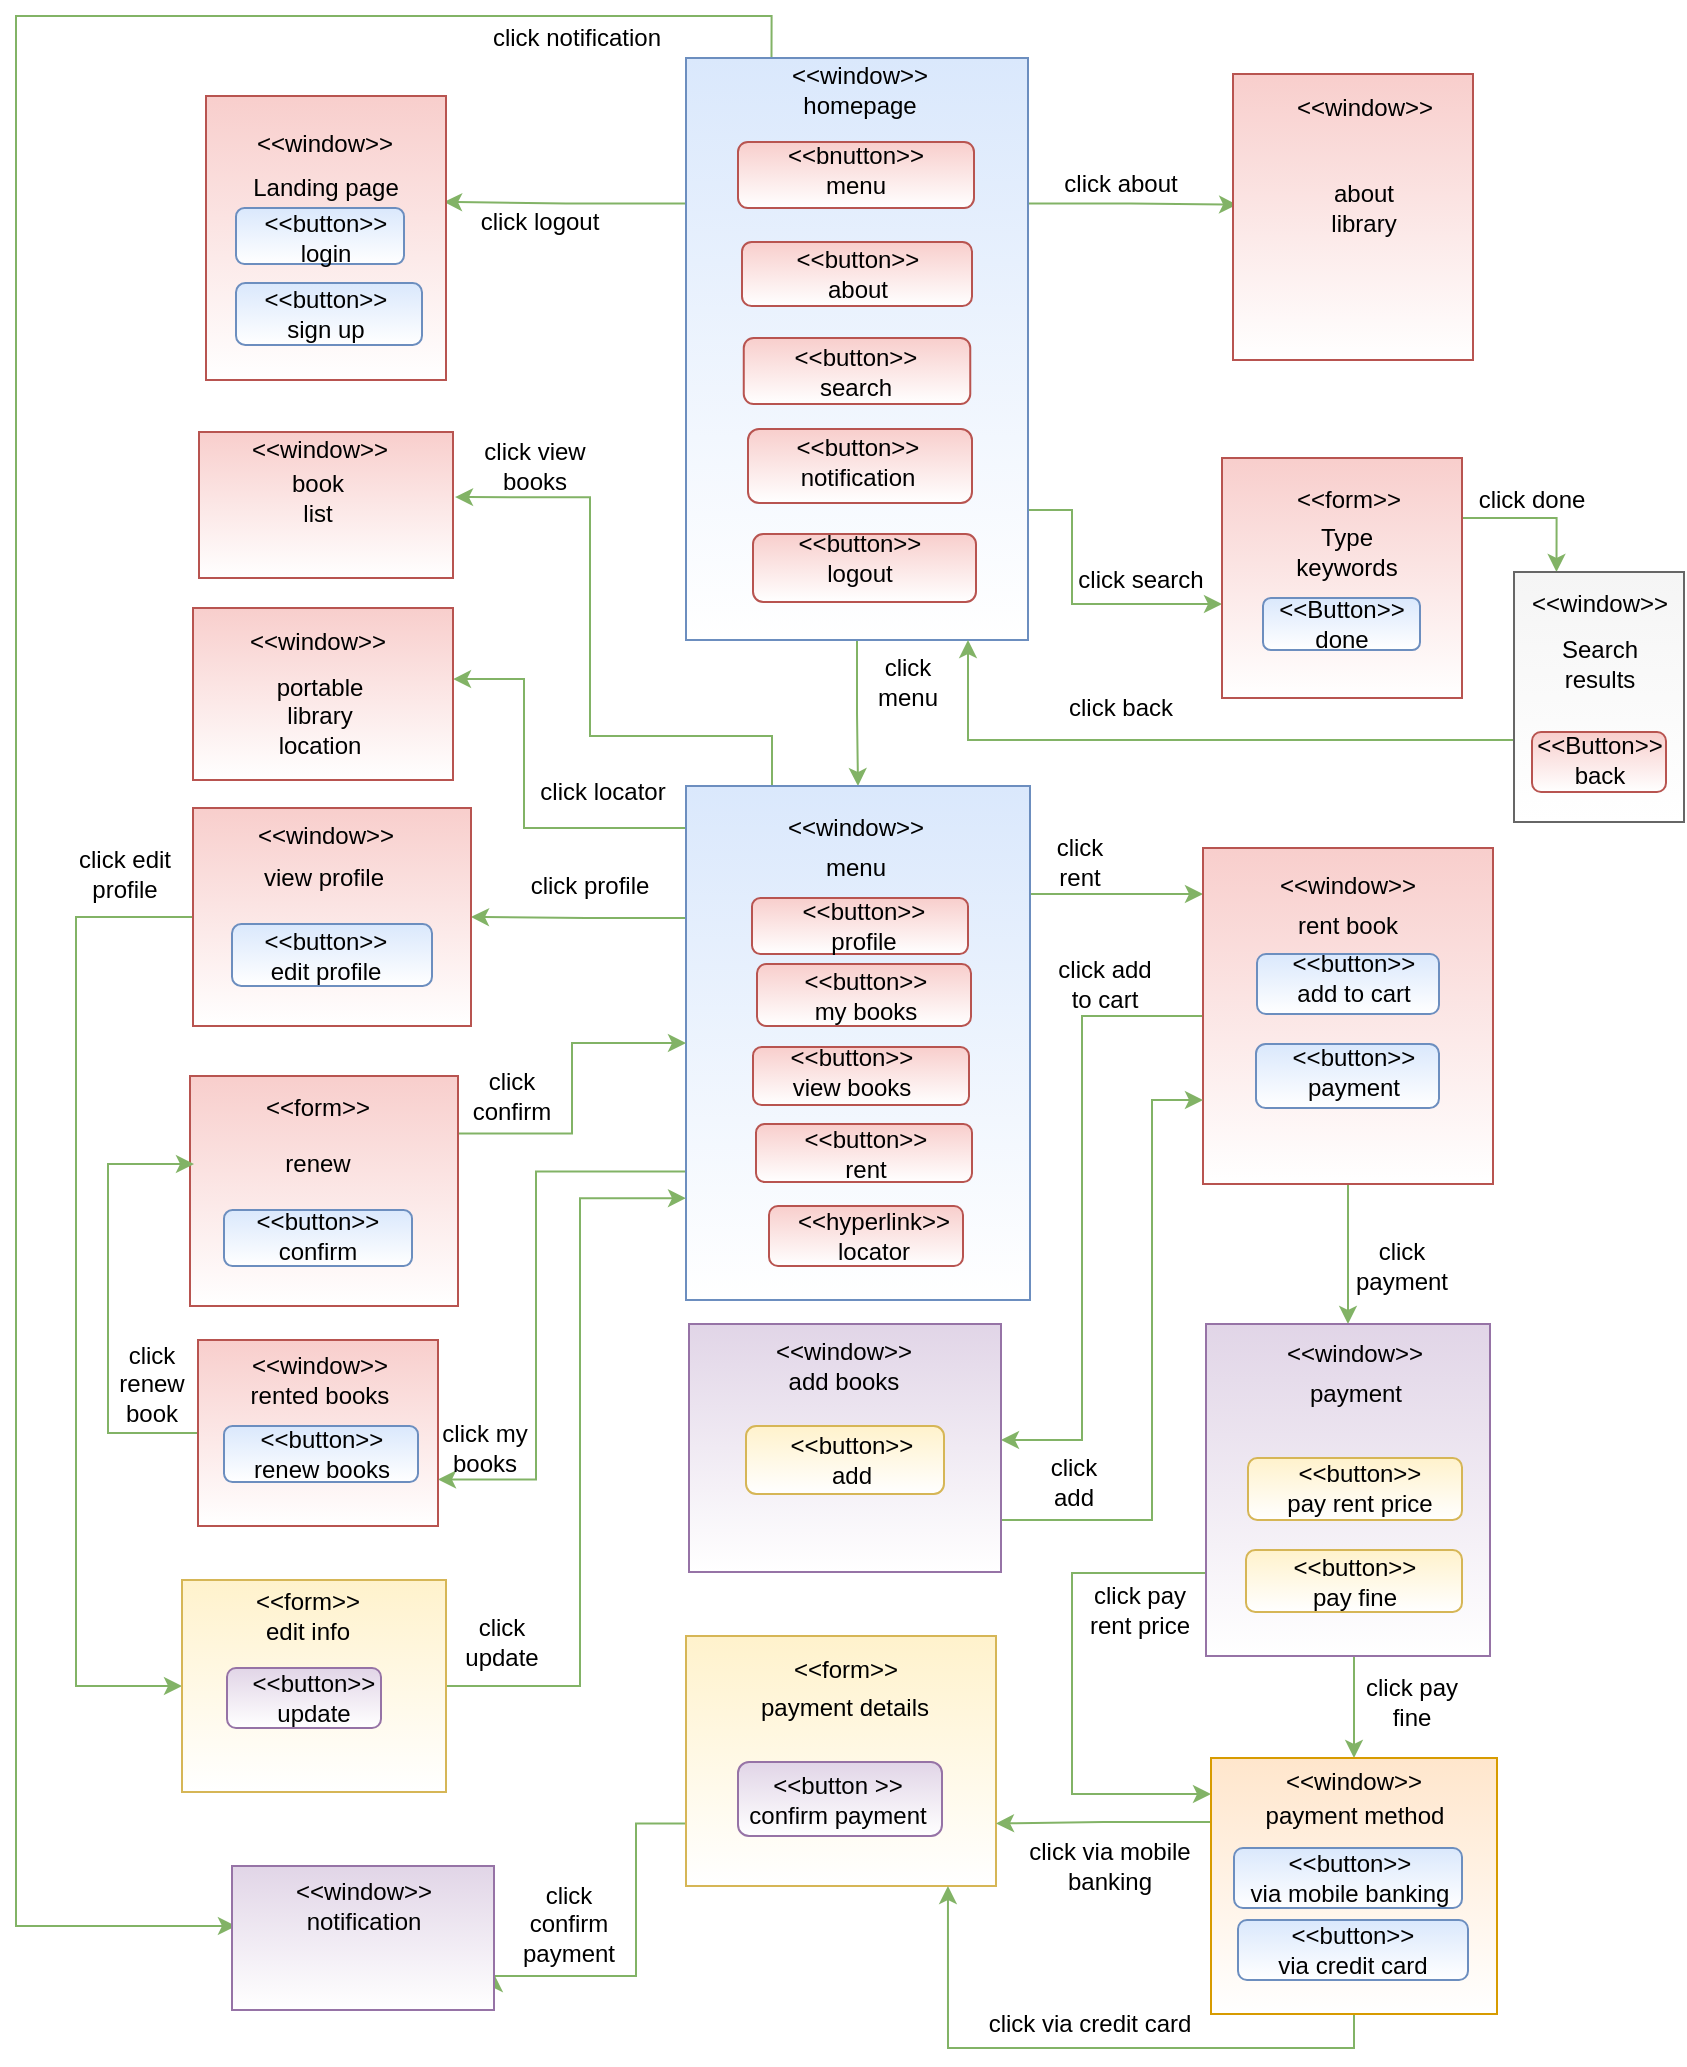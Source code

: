 <mxfile version="14.6.9" type="device"><diagram id="U4SZh47qklZibkgJHelN" name="Page-1"><mxGraphModel dx="868" dy="425" grid="0" gridSize="10" guides="1" tooltips="1" connect="1" arrows="1" fold="1" page="1" pageScale="1" pageWidth="850" pageHeight="1100" math="0" shadow="0"><root><mxCell id="0"/><mxCell id="1" parent="0"/><mxCell id="uaG2CYe3aAqI0s9OUfqL-19" style="edgeStyle=orthogonalEdgeStyle;rounded=0;orthogonalLoop=1;jettySize=auto;html=1;exitX=1;exitY=0.25;exitDx=0;exitDy=0;entryX=0.017;entryY=0.457;entryDx=0;entryDy=0;entryPerimeter=0;fillColor=#d5e8d4;strokeColor=#82b366;" parent="1" source="uaG2CYe3aAqI0s9OUfqL-1" target="uaG2CYe3aAqI0s9OUfqL-17" edge="1"><mxGeometry relative="1" as="geometry"/></mxCell><mxCell id="uaG2CYe3aAqI0s9OUfqL-20" style="edgeStyle=orthogonalEdgeStyle;rounded=0;orthogonalLoop=1;jettySize=auto;html=1;exitX=0.5;exitY=1;exitDx=0;exitDy=0;entryX=0.5;entryY=0;entryDx=0;entryDy=0;fillColor=#d5e8d4;strokeColor=#82b366;" parent="1" source="uaG2CYe3aAqI0s9OUfqL-1" target="uaG2CYe3aAqI0s9OUfqL-16" edge="1"><mxGeometry relative="1" as="geometry"/></mxCell><mxCell id="uaG2CYe3aAqI0s9OUfqL-21" style="edgeStyle=orthogonalEdgeStyle;rounded=0;orthogonalLoop=1;jettySize=auto;html=1;exitX=1;exitY=0.75;exitDx=0;exitDy=0;fillColor=#d5e8d4;strokeColor=#82b366;" parent="1" source="uaG2CYe3aAqI0s9OUfqL-1" target="uaG2CYe3aAqI0s9OUfqL-14" edge="1"><mxGeometry relative="1" as="geometry"><Array as="points"><mxPoint x="548" y="292"/><mxPoint x="548" y="339"/></Array></mxGeometry></mxCell><mxCell id="uaG2CYe3aAqI0s9OUfqL-169" style="edgeStyle=orthogonalEdgeStyle;rounded=0;orthogonalLoop=1;jettySize=auto;html=1;exitX=0.25;exitY=0;exitDx=0;exitDy=0;entryX=0.015;entryY=0.417;entryDx=0;entryDy=0;entryPerimeter=0;fillColor=#d5e8d4;strokeColor=#82b366;" parent="1" source="uaG2CYe3aAqI0s9OUfqL-1" target="uaG2CYe3aAqI0s9OUfqL-161" edge="1"><mxGeometry relative="1" as="geometry"><mxPoint x="20" y="997" as="targetPoint"/><Array as="points"><mxPoint x="398" y="45"/><mxPoint x="20" y="45"/><mxPoint x="20" y="1000"/></Array></mxGeometry></mxCell><mxCell id="uaG2CYe3aAqI0s9OUfqL-171" style="edgeStyle=orthogonalEdgeStyle;rounded=0;orthogonalLoop=1;jettySize=auto;html=1;exitX=0;exitY=0.25;exitDx=0;exitDy=0;entryX=0.992;entryY=0.373;entryDx=0;entryDy=0;entryPerimeter=0;fillColor=#d5e8d4;strokeColor=#82b366;" parent="1" source="uaG2CYe3aAqI0s9OUfqL-1" target="uaG2CYe3aAqI0s9OUfqL-12" edge="1"><mxGeometry relative="1" as="geometry"><mxPoint x="244" y="139" as="targetPoint"/></mxGeometry></mxCell><mxCell id="uaG2CYe3aAqI0s9OUfqL-1" value="" style="rounded=0;whiteSpace=wrap;html=1;fillColor=#dae8fc;strokeColor=#6c8ebf;gradientColor=#ffffff;" parent="1" vertex="1"><mxGeometry x="355" y="66" width="171" height="291" as="geometry"/></mxCell><mxCell id="uaG2CYe3aAqI0s9OUfqL-2" value="&amp;lt;&amp;lt;window&amp;gt;&amp;gt;&lt;br&gt;homepage" style="text;html=1;strokeColor=none;fillColor=none;align=center;verticalAlign=middle;whiteSpace=wrap;rounded=0;" parent="1" vertex="1"><mxGeometry x="422" y="72" width="40" height="20" as="geometry"/></mxCell><mxCell id="uaG2CYe3aAqI0s9OUfqL-3" value="" style="rounded=1;whiteSpace=wrap;html=1;fillColor=#f8cecc;strokeColor=#b85450;gradientColor=#ffffff;" parent="1" vertex="1"><mxGeometry x="381" y="108" width="118" height="33" as="geometry"/></mxCell><mxCell id="uaG2CYe3aAqI0s9OUfqL-5" value="&amp;lt;&amp;lt;bnutton&amp;gt;&amp;gt;&lt;br&gt;menu" style="text;html=1;strokeColor=none;fillColor=none;align=center;verticalAlign=middle;whiteSpace=wrap;rounded=0;" parent="1" vertex="1"><mxGeometry x="420" y="112" width="40" height="20" as="geometry"/></mxCell><mxCell id="uaG2CYe3aAqI0s9OUfqL-6" value="" style="rounded=1;whiteSpace=wrap;html=1;fillColor=#f8cecc;strokeColor=#b85450;gradientColor=#ffffff;" parent="1" vertex="1"><mxGeometry x="383" y="158" width="115" height="32" as="geometry"/></mxCell><mxCell id="uaG2CYe3aAqI0s9OUfqL-7" value="&amp;lt;&amp;lt;button&amp;gt;&amp;gt;&lt;br&gt;about" style="text;html=1;strokeColor=none;fillColor=none;align=center;verticalAlign=middle;whiteSpace=wrap;rounded=0;" parent="1" vertex="1"><mxGeometry x="420.5" y="164" width="40" height="20" as="geometry"/></mxCell><mxCell id="uaG2CYe3aAqI0s9OUfqL-8" value="" style="rounded=1;whiteSpace=wrap;html=1;fillColor=#f8cecc;strokeColor=#b85450;gradientColor=#ffffff;" parent="1" vertex="1"><mxGeometry x="383.88" y="206" width="113.25" height="33" as="geometry"/></mxCell><mxCell id="uaG2CYe3aAqI0s9OUfqL-9" value="&amp;lt;&amp;lt;button&amp;gt;&amp;gt;&lt;br&gt;search" style="text;html=1;strokeColor=none;fillColor=none;align=center;verticalAlign=middle;whiteSpace=wrap;rounded=0;" parent="1" vertex="1"><mxGeometry x="420" y="212.5" width="40" height="20" as="geometry"/></mxCell><mxCell id="uaG2CYe3aAqI0s9OUfqL-10" value="" style="rounded=1;whiteSpace=wrap;html=1;fillColor=#f8cecc;strokeColor=#b85450;gradientColor=#ffffff;" parent="1" vertex="1"><mxGeometry x="388.5" y="304" width="111.5" height="34" as="geometry"/></mxCell><mxCell id="uaG2CYe3aAqI0s9OUfqL-11" value="&amp;lt;&amp;lt;button&amp;gt;&amp;gt;&lt;br&gt;logout" style="text;html=1;strokeColor=none;fillColor=none;align=center;verticalAlign=middle;whiteSpace=wrap;rounded=0;" parent="1" vertex="1"><mxGeometry x="422" y="306" width="40" height="20" as="geometry"/></mxCell><mxCell id="uaG2CYe3aAqI0s9OUfqL-12" value="" style="rounded=0;whiteSpace=wrap;html=1;fillColor=#f8cecc;strokeColor=#b85450;gradientColor=#ffffff;" parent="1" vertex="1"><mxGeometry x="115" y="85" width="120" height="142" as="geometry"/></mxCell><mxCell id="flz-U0N2-t_c9Zb_PUg9-6" style="edgeStyle=orthogonalEdgeStyle;rounded=0;orthogonalLoop=1;jettySize=auto;html=1;exitX=1;exitY=0.25;exitDx=0;exitDy=0;entryX=0.25;entryY=0;entryDx=0;entryDy=0;fillColor=#d5e8d4;strokeColor=#82b366;" edge="1" parent="1" source="uaG2CYe3aAqI0s9OUfqL-14" target="flz-U0N2-t_c9Zb_PUg9-4"><mxGeometry relative="1" as="geometry"/></mxCell><mxCell id="uaG2CYe3aAqI0s9OUfqL-14" value="" style="rounded=0;whiteSpace=wrap;html=1;fillColor=#f8cecc;strokeColor=#b85450;gradientColor=#ffffff;" parent="1" vertex="1"><mxGeometry x="623" y="266" width="120" height="120" as="geometry"/></mxCell><mxCell id="uaG2CYe3aAqI0s9OUfqL-65" style="edgeStyle=orthogonalEdgeStyle;rounded=0;orthogonalLoop=1;jettySize=auto;html=1;exitX=0.25;exitY=0;exitDx=0;exitDy=0;entryX=1.008;entryY=0.446;entryDx=0;entryDy=0;entryPerimeter=0;fillColor=#d5e8d4;strokeColor=#82b366;" parent="1" source="uaG2CYe3aAqI0s9OUfqL-16" target="uaG2CYe3aAqI0s9OUfqL-51" edge="1"><mxGeometry relative="1" as="geometry"><mxPoint x="286" y="324" as="targetPoint"/><Array as="points"><mxPoint x="398" y="405"/><mxPoint x="307" y="405"/><mxPoint x="307" y="286"/></Array></mxGeometry></mxCell><mxCell id="uaG2CYe3aAqI0s9OUfqL-66" style="edgeStyle=orthogonalEdgeStyle;rounded=0;orthogonalLoop=1;jettySize=auto;html=1;exitX=0;exitY=0.25;exitDx=0;exitDy=0;entryX=1;entryY=0.413;entryDx=0;entryDy=0;entryPerimeter=0;fillColor=#d5e8d4;strokeColor=#82b366;" parent="1" source="uaG2CYe3aAqI0s9OUfqL-16" target="uaG2CYe3aAqI0s9OUfqL-54" edge="1"><mxGeometry relative="1" as="geometry"><Array as="points"><mxPoint x="355" y="451"/><mxPoint x="274" y="451"/><mxPoint x="274" y="377"/></Array></mxGeometry></mxCell><mxCell id="uaG2CYe3aAqI0s9OUfqL-67" style="edgeStyle=orthogonalEdgeStyle;rounded=0;orthogonalLoop=1;jettySize=auto;html=1;exitX=0;exitY=0.75;exitDx=0;exitDy=0;entryX=1;entryY=0.5;entryDx=0;entryDy=0;fillColor=#d5e8d4;strokeColor=#82b366;" parent="1" source="uaG2CYe3aAqI0s9OUfqL-16" target="uaG2CYe3aAqI0s9OUfqL-55" edge="1"><mxGeometry relative="1" as="geometry"><Array as="points"><mxPoint x="355" y="496"/><mxPoint x="305" y="496"/></Array></mxGeometry></mxCell><mxCell id="uaG2CYe3aAqI0s9OUfqL-68" style="edgeStyle=orthogonalEdgeStyle;rounded=0;orthogonalLoop=1;jettySize=auto;html=1;exitX=1;exitY=0.25;exitDx=0;exitDy=0;fillColor=#d5e8d4;strokeColor=#82b366;" parent="1" source="uaG2CYe3aAqI0s9OUfqL-16" target="uaG2CYe3aAqI0s9OUfqL-53" edge="1"><mxGeometry relative="1" as="geometry"><Array as="points"><mxPoint x="592" y="484"/><mxPoint x="592" y="484"/></Array></mxGeometry></mxCell><mxCell id="uaG2CYe3aAqI0s9OUfqL-119" style="edgeStyle=orthogonalEdgeStyle;rounded=0;orthogonalLoop=1;jettySize=auto;html=1;exitX=0;exitY=0.75;exitDx=0;exitDy=0;entryX=1;entryY=0.75;entryDx=0;entryDy=0;fillColor=#d5e8d4;strokeColor=#82b366;" parent="1" source="uaG2CYe3aAqI0s9OUfqL-16" target="uaG2CYe3aAqI0s9OUfqL-110" edge="1"><mxGeometry relative="1" as="geometry"><mxPoint x="272" y="774" as="targetPoint"/><Array as="points"><mxPoint x="280" y="623"/><mxPoint x="280" y="777"/></Array></mxGeometry></mxCell><mxCell id="uaG2CYe3aAqI0s9OUfqL-16" value="" style="rounded=0;whiteSpace=wrap;html=1;fillColor=#dae8fc;strokeColor=#6c8ebf;gradientColor=#ffffff;" parent="1" vertex="1"><mxGeometry x="355" y="430" width="172" height="257" as="geometry"/></mxCell><mxCell id="uaG2CYe3aAqI0s9OUfqL-17" value="" style="rounded=0;whiteSpace=wrap;html=1;fillColor=#f8cecc;strokeColor=#b85450;gradientColor=#ffffff;" parent="1" vertex="1"><mxGeometry x="628.5" y="74" width="120" height="143" as="geometry"/></mxCell><mxCell id="uaG2CYe3aAqI0s9OUfqL-22" value="click menu" style="text;html=1;strokeColor=none;fillColor=none;align=center;verticalAlign=middle;whiteSpace=wrap;rounded=0;" parent="1" vertex="1"><mxGeometry x="446" y="368" width="40" height="20" as="geometry"/></mxCell><mxCell id="uaG2CYe3aAqI0s9OUfqL-23" value="click about" style="text;html=1;align=center;verticalAlign=middle;resizable=0;points=[];autosize=1;strokeColor=none;" parent="1" vertex="1"><mxGeometry x="538" y="120" width="67" height="18" as="geometry"/></mxCell><mxCell id="uaG2CYe3aAqI0s9OUfqL-24" value="click logout" style="text;html=1;strokeColor=none;fillColor=none;align=center;verticalAlign=middle;whiteSpace=wrap;rounded=0;" parent="1" vertex="1"><mxGeometry x="248" y="138" width="68" height="20" as="geometry"/></mxCell><mxCell id="uaG2CYe3aAqI0s9OUfqL-25" value="click search" style="text;html=1;align=center;verticalAlign=middle;resizable=0;points=[];autosize=1;strokeColor=none;" parent="1" vertex="1"><mxGeometry x="545" y="318" width="73" height="18" as="geometry"/></mxCell><mxCell id="uaG2CYe3aAqI0s9OUfqL-26" value="&amp;lt;&amp;lt;window&amp;gt;&amp;gt;" style="text;html=1;strokeColor=none;fillColor=none;align=center;verticalAlign=middle;whiteSpace=wrap;rounded=0;" parent="1" vertex="1"><mxGeometry x="420" y="441" width="40" height="20" as="geometry"/></mxCell><mxCell id="uaG2CYe3aAqI0s9OUfqL-27" value="&amp;lt;&amp;lt;window&amp;gt;&amp;gt;" style="text;html=1;align=center;verticalAlign=middle;resizable=0;points=[];autosize=1;strokeColor=none;" parent="1" vertex="1"><mxGeometry x="655" y="82" width="78" height="18" as="geometry"/></mxCell><mxCell id="uaG2CYe3aAqI0s9OUfqL-28" value="&amp;lt;&amp;lt;window&amp;gt;&amp;gt;" style="text;html=1;align=center;verticalAlign=middle;resizable=0;points=[];autosize=1;strokeColor=none;" parent="1" vertex="1"><mxGeometry x="135" y="100" width="78" height="18" as="geometry"/></mxCell><mxCell id="uaG2CYe3aAqI0s9OUfqL-29" value="&amp;lt;&amp;lt;form&amp;gt;&amp;gt;" style="text;html=1;align=center;verticalAlign=middle;resizable=0;points=[];autosize=1;strokeColor=none;" parent="1" vertex="1"><mxGeometry x="655" y="278" width="62" height="18" as="geometry"/></mxCell><mxCell id="uaG2CYe3aAqI0s9OUfqL-30" value="Landing page" style="text;html=1;strokeColor=none;fillColor=none;align=center;verticalAlign=middle;whiteSpace=wrap;rounded=0;" parent="1" vertex="1"><mxGeometry x="137" y="121" width="76" height="20" as="geometry"/></mxCell><mxCell id="uaG2CYe3aAqI0s9OUfqL-31" value="" style="rounded=1;whiteSpace=wrap;html=1;fillColor=#dae8fc;strokeColor=#6c8ebf;gradientColor=#ffffff;" parent="1" vertex="1"><mxGeometry x="130" y="141" width="84" height="28" as="geometry"/></mxCell><mxCell id="uaG2CYe3aAqI0s9OUfqL-33" value="&amp;lt;&amp;lt;button&amp;gt;&amp;gt;&lt;br&gt;login" style="text;html=1;strokeColor=none;fillColor=none;align=center;verticalAlign=middle;whiteSpace=wrap;rounded=0;" parent="1" vertex="1"><mxGeometry x="155" y="146" width="40" height="20" as="geometry"/></mxCell><mxCell id="uaG2CYe3aAqI0s9OUfqL-34" value="" style="rounded=1;whiteSpace=wrap;html=1;fillColor=#dae8fc;strokeColor=#6c8ebf;gradientColor=#ffffff;" parent="1" vertex="1"><mxGeometry x="130" y="178.5" width="93" height="31" as="geometry"/></mxCell><mxCell id="uaG2CYe3aAqI0s9OUfqL-35" value="&amp;lt;&amp;lt;button&amp;gt;&amp;gt;&lt;br&gt;sign up" style="text;html=1;strokeColor=none;fillColor=none;align=center;verticalAlign=middle;whiteSpace=wrap;rounded=0;" parent="1" vertex="1"><mxGeometry x="155" y="184" width="40" height="20" as="geometry"/></mxCell><mxCell id="uaG2CYe3aAqI0s9OUfqL-39" value="about library" style="text;html=1;strokeColor=none;fillColor=none;align=center;verticalAlign=middle;whiteSpace=wrap;rounded=0;" parent="1" vertex="1"><mxGeometry x="674" y="131" width="40" height="20" as="geometry"/></mxCell><mxCell id="uaG2CYe3aAqI0s9OUfqL-40" value="Type keywords" style="text;html=1;strokeColor=none;fillColor=none;align=center;verticalAlign=middle;whiteSpace=wrap;rounded=0;" parent="1" vertex="1"><mxGeometry x="666" y="303" width="39" height="20" as="geometry"/></mxCell><mxCell id="uaG2CYe3aAqI0s9OUfqL-41" value="" style="rounded=1;whiteSpace=wrap;html=1;fillColor=#f8cecc;strokeColor=#b85450;gradientColor=#ffffff;" parent="1" vertex="1"><mxGeometry x="388" y="486" width="108" height="28" as="geometry"/></mxCell><mxCell id="uaG2CYe3aAqI0s9OUfqL-42" value="menu" style="text;html=1;strokeColor=none;fillColor=none;align=center;verticalAlign=middle;whiteSpace=wrap;rounded=0;" parent="1" vertex="1"><mxGeometry x="420" y="461" width="40" height="20" as="geometry"/></mxCell><mxCell id="uaG2CYe3aAqI0s9OUfqL-43" value="" style="rounded=1;whiteSpace=wrap;html=1;fillColor=#f8cecc;strokeColor=#b85450;gradientColor=#ffffff;" parent="1" vertex="1"><mxGeometry x="388.5" y="560.5" width="108" height="29" as="geometry"/></mxCell><mxCell id="uaG2CYe3aAqI0s9OUfqL-44" style="edgeStyle=orthogonalEdgeStyle;rounded=0;orthogonalLoop=1;jettySize=auto;html=1;exitX=0.5;exitY=1;exitDx=0;exitDy=0;" parent="1" source="uaG2CYe3aAqI0s9OUfqL-43" target="uaG2CYe3aAqI0s9OUfqL-43" edge="1"><mxGeometry relative="1" as="geometry"/></mxCell><mxCell id="uaG2CYe3aAqI0s9OUfqL-45" value="" style="rounded=1;whiteSpace=wrap;html=1;fillColor=#f8cecc;strokeColor=#b85450;gradientColor=#ffffff;" parent="1" vertex="1"><mxGeometry x="390" y="599" width="108" height="29" as="geometry"/></mxCell><mxCell id="uaG2CYe3aAqI0s9OUfqL-46" value="" style="rounded=1;whiteSpace=wrap;html=1;fillColor=#f8cecc;strokeColor=#b85450;gradientColor=#ffffff;" parent="1" vertex="1"><mxGeometry x="396.5" y="640" width="97" height="30" as="geometry"/></mxCell><mxCell id="uaG2CYe3aAqI0s9OUfqL-47" value="&amp;lt;&amp;lt;button&amp;gt;&amp;gt;&lt;br&gt;profile" style="text;html=1;strokeColor=none;fillColor=none;align=center;verticalAlign=middle;whiteSpace=wrap;rounded=0;" parent="1" vertex="1"><mxGeometry x="424" y="490" width="40" height="20" as="geometry"/></mxCell><mxCell id="uaG2CYe3aAqI0s9OUfqL-48" value="&amp;lt;&amp;lt;button&amp;gt;&amp;gt;&lt;br&gt;view books" style="text;html=1;strokeColor=none;fillColor=none;align=center;verticalAlign=middle;whiteSpace=wrap;rounded=0;" parent="1" vertex="1"><mxGeometry x="418" y="563" width="40" height="20" as="geometry"/></mxCell><mxCell id="uaG2CYe3aAqI0s9OUfqL-49" value="&amp;lt;&amp;lt;button&amp;gt;&amp;gt;&lt;br&gt;rent" style="text;html=1;strokeColor=none;fillColor=none;align=center;verticalAlign=middle;whiteSpace=wrap;rounded=0;" parent="1" vertex="1"><mxGeometry x="425" y="603.5" width="40" height="20" as="geometry"/></mxCell><mxCell id="uaG2CYe3aAqI0s9OUfqL-50" value="&amp;lt;&amp;lt;hyperlink&amp;gt;&amp;gt;&lt;br&gt;locator" style="text;html=1;strokeColor=none;fillColor=none;align=center;verticalAlign=middle;whiteSpace=wrap;rounded=0;" parent="1" vertex="1"><mxGeometry x="429" y="645" width="40" height="20" as="geometry"/></mxCell><mxCell id="uaG2CYe3aAqI0s9OUfqL-51" value="" style="rounded=0;whiteSpace=wrap;html=1;fillColor=#f8cecc;strokeColor=#b85450;gradientColor=#ffffff;" parent="1" vertex="1"><mxGeometry x="111.5" y="253" width="127" height="73" as="geometry"/></mxCell><mxCell id="uaG2CYe3aAqI0s9OUfqL-52" value="&amp;lt;&amp;lt;window&amp;gt;&amp;gt;" style="text;html=1;strokeColor=none;fillColor=none;align=center;verticalAlign=middle;whiteSpace=wrap;rounded=0;" parent="1" vertex="1"><mxGeometry x="152" y="252" width="40" height="20" as="geometry"/></mxCell><mxCell id="uaG2CYe3aAqI0s9OUfqL-98" style="edgeStyle=orthogonalEdgeStyle;rounded=0;orthogonalLoop=1;jettySize=auto;html=1;exitX=0;exitY=0.5;exitDx=0;exitDy=0;fillColor=#d5e8d4;strokeColor=#82b366;" parent="1" source="uaG2CYe3aAqI0s9OUfqL-53" target="uaG2CYe3aAqI0s9OUfqL-94" edge="1"><mxGeometry relative="1" as="geometry"><mxPoint x="544" y="740" as="targetPoint"/><Array as="points"><mxPoint x="553" y="545"/><mxPoint x="553" y="757"/><mxPoint x="429" y="757"/></Array></mxGeometry></mxCell><mxCell id="uaG2CYe3aAqI0s9OUfqL-125" style="edgeStyle=orthogonalEdgeStyle;rounded=0;orthogonalLoop=1;jettySize=auto;html=1;entryX=0.5;entryY=0;entryDx=0;entryDy=0;fillColor=#d5e8d4;strokeColor=#82b366;" parent="1" source="uaG2CYe3aAqI0s9OUfqL-53" target="uaG2CYe3aAqI0s9OUfqL-124" edge="1"><mxGeometry relative="1" as="geometry"/></mxCell><mxCell id="uaG2CYe3aAqI0s9OUfqL-53" value="" style="rounded=0;whiteSpace=wrap;html=1;fillColor=#f8cecc;strokeColor=#b85450;gradientColor=#ffffff;" parent="1" vertex="1"><mxGeometry x="613.5" y="461" width="145" height="168" as="geometry"/></mxCell><mxCell id="uaG2CYe3aAqI0s9OUfqL-54" value="" style="rounded=0;whiteSpace=wrap;html=1;fillColor=#f8cecc;strokeColor=#b85450;gradientColor=#ffffff;" parent="1" vertex="1"><mxGeometry x="108.5" y="341" width="130" height="86" as="geometry"/></mxCell><mxCell id="uaG2CYe3aAqI0s9OUfqL-92" style="edgeStyle=orthogonalEdgeStyle;rounded=0;orthogonalLoop=1;jettySize=auto;html=1;exitX=0;exitY=0.5;exitDx=0;exitDy=0;fillColor=#d5e8d4;strokeColor=#82b366;" parent="1" source="uaG2CYe3aAqI0s9OUfqL-55" target="uaG2CYe3aAqI0s9OUfqL-87" edge="1"><mxGeometry relative="1" as="geometry"><mxPoint x="59" y="791" as="targetPoint"/><Array as="points"><mxPoint x="50" y="496"/><mxPoint x="50" y="880"/></Array></mxGeometry></mxCell><mxCell id="uaG2CYe3aAqI0s9OUfqL-55" value="" style="rounded=0;whiteSpace=wrap;html=1;fillColor=#f8cecc;strokeColor=#b85450;gradientColor=#ffffff;" parent="1" vertex="1"><mxGeometry x="108.5" y="441" width="139" height="109" as="geometry"/></mxCell><mxCell id="uaG2CYe3aAqI0s9OUfqL-56" value="book list" style="text;html=1;strokeColor=none;fillColor=none;align=center;verticalAlign=middle;whiteSpace=wrap;rounded=0;" parent="1" vertex="1"><mxGeometry x="151" y="276" width="40" height="20" as="geometry"/></mxCell><mxCell id="uaG2CYe3aAqI0s9OUfqL-57" value="&amp;lt;&amp;lt;window&amp;gt;&amp;gt;" style="text;html=1;strokeColor=none;fillColor=none;align=center;verticalAlign=middle;whiteSpace=wrap;rounded=0;" parent="1" vertex="1"><mxGeometry x="151" y="348" width="40" height="20" as="geometry"/></mxCell><mxCell id="uaG2CYe3aAqI0s9OUfqL-58" value="&amp;lt;&amp;lt;window&amp;gt;&amp;gt;" style="text;html=1;strokeColor=none;fillColor=none;align=center;verticalAlign=middle;whiteSpace=wrap;rounded=0;" parent="1" vertex="1"><mxGeometry x="155" y="445" width="40" height="20" as="geometry"/></mxCell><mxCell id="uaG2CYe3aAqI0s9OUfqL-59" value="&amp;lt;&amp;lt;window&amp;gt;&amp;gt;" style="text;html=1;strokeColor=none;fillColor=none;align=center;verticalAlign=middle;whiteSpace=wrap;rounded=0;" parent="1" vertex="1"><mxGeometry x="666" y="470" width="40" height="20" as="geometry"/></mxCell><mxCell id="uaG2CYe3aAqI0s9OUfqL-60" value="portable library location" style="text;html=1;strokeColor=none;fillColor=none;align=center;verticalAlign=middle;whiteSpace=wrap;rounded=0;" parent="1" vertex="1"><mxGeometry x="152" y="385" width="40" height="20" as="geometry"/></mxCell><mxCell id="uaG2CYe3aAqI0s9OUfqL-61" value="view profile" style="text;html=1;strokeColor=none;fillColor=none;align=center;verticalAlign=middle;whiteSpace=wrap;rounded=0;" parent="1" vertex="1"><mxGeometry x="139" y="466" width="70" height="20" as="geometry"/></mxCell><mxCell id="uaG2CYe3aAqI0s9OUfqL-62" value="" style="rounded=1;whiteSpace=wrap;html=1;fillColor=#dae8fc;strokeColor=#6c8ebf;gradientColor=#ffffff;" parent="1" vertex="1"><mxGeometry x="128" y="499" width="100" height="31" as="geometry"/></mxCell><mxCell id="uaG2CYe3aAqI0s9OUfqL-63" value="&amp;lt;&amp;lt;button&amp;gt;&amp;gt;&lt;br&gt;edit profile" style="text;html=1;strokeColor=none;fillColor=none;align=center;verticalAlign=middle;whiteSpace=wrap;rounded=0;" parent="1" vertex="1"><mxGeometry x="155" y="504.5" width="40" height="20" as="geometry"/></mxCell><mxCell id="uaG2CYe3aAqI0s9OUfqL-69" value="rent book" style="text;html=1;strokeColor=none;fillColor=none;align=center;verticalAlign=middle;whiteSpace=wrap;rounded=0;" parent="1" vertex="1"><mxGeometry x="650" y="490" width="72" height="20" as="geometry"/></mxCell><mxCell id="uaG2CYe3aAqI0s9OUfqL-70" value="" style="rounded=1;whiteSpace=wrap;html=1;fillColor=#dae8fc;strokeColor=#6c8ebf;gradientColor=#ffffff;" parent="1" vertex="1"><mxGeometry x="640.5" y="514" width="91" height="30" as="geometry"/></mxCell><mxCell id="uaG2CYe3aAqI0s9OUfqL-71" value="" style="rounded=1;whiteSpace=wrap;html=1;fillColor=#dae8fc;strokeColor=#6c8ebf;gradientColor=#ffffff;" parent="1" vertex="1"><mxGeometry x="640" y="559" width="91.5" height="32" as="geometry"/></mxCell><mxCell id="uaG2CYe3aAqI0s9OUfqL-74" value="&amp;lt;&amp;lt;button&amp;gt;&amp;gt;&lt;br&gt;add to cart" style="text;html=1;strokeColor=none;fillColor=none;align=center;verticalAlign=middle;whiteSpace=wrap;rounded=0;" parent="1" vertex="1"><mxGeometry x="669" y="516" width="40" height="20" as="geometry"/></mxCell><mxCell id="uaG2CYe3aAqI0s9OUfqL-75" value="&amp;lt;&amp;lt;button&amp;gt;&amp;gt;&lt;br&gt;payment" style="text;html=1;strokeColor=none;fillColor=none;align=center;verticalAlign=middle;whiteSpace=wrap;rounded=0;" parent="1" vertex="1"><mxGeometry x="669" y="563" width="40" height="20" as="geometry"/></mxCell><mxCell id="uaG2CYe3aAqI0s9OUfqL-140" style="edgeStyle=orthogonalEdgeStyle;rounded=0;orthogonalLoop=1;jettySize=auto;html=1;exitX=1;exitY=0.25;exitDx=0;exitDy=0;fillColor=#d5e8d4;strokeColor=#82b366;" parent="1" source="uaG2CYe3aAqI0s9OUfqL-77" target="uaG2CYe3aAqI0s9OUfqL-16" edge="1"><mxGeometry relative="1" as="geometry"/></mxCell><mxCell id="uaG2CYe3aAqI0s9OUfqL-77" value="" style="rounded=0;whiteSpace=wrap;html=1;fillColor=#f8cecc;strokeColor=#b85450;gradientColor=#ffffff;" parent="1" vertex="1"><mxGeometry x="107" y="575" width="134" height="115" as="geometry"/></mxCell><mxCell id="uaG2CYe3aAqI0s9OUfqL-78" value="&amp;lt;&amp;lt;form&amp;gt;&amp;gt;" style="text;html=1;strokeColor=none;fillColor=none;align=center;verticalAlign=middle;whiteSpace=wrap;rounded=0;" parent="1" vertex="1"><mxGeometry x="151" y="581" width="40" height="20" as="geometry"/></mxCell><mxCell id="uaG2CYe3aAqI0s9OUfqL-80" value="renew" style="text;html=1;strokeColor=none;fillColor=none;align=center;verticalAlign=middle;whiteSpace=wrap;rounded=0;" parent="1" vertex="1"><mxGeometry x="151" y="609" width="40" height="20" as="geometry"/></mxCell><mxCell id="uaG2CYe3aAqI0s9OUfqL-81" value="" style="rounded=1;whiteSpace=wrap;html=1;fillColor=#dae8fc;strokeColor=#6c8ebf;gradientColor=#ffffff;" parent="1" vertex="1"><mxGeometry x="124" y="642" width="94" height="28" as="geometry"/></mxCell><mxCell id="uaG2CYe3aAqI0s9OUfqL-82" value="&amp;lt;&amp;lt;button&amp;gt;&amp;gt;&lt;br&gt;confirm" style="text;html=1;strokeColor=none;fillColor=none;align=center;verticalAlign=middle;whiteSpace=wrap;rounded=0;" parent="1" vertex="1"><mxGeometry x="151" y="645" width="40" height="20" as="geometry"/></mxCell><mxCell id="uaG2CYe3aAqI0s9OUfqL-83" value="click view books" style="text;html=1;strokeColor=none;fillColor=none;align=center;verticalAlign=middle;whiteSpace=wrap;rounded=0;" parent="1" vertex="1"><mxGeometry x="243" y="260" width="73" height="20" as="geometry"/></mxCell><mxCell id="uaG2CYe3aAqI0s9OUfqL-84" value="click locator" style="text;html=1;strokeColor=none;fillColor=none;align=center;verticalAlign=middle;whiteSpace=wrap;rounded=0;" parent="1" vertex="1"><mxGeometry x="281" y="423" width="65" height="20" as="geometry"/></mxCell><mxCell id="uaG2CYe3aAqI0s9OUfqL-85" value="click profile" style="text;html=1;strokeColor=none;fillColor=none;align=center;verticalAlign=middle;whiteSpace=wrap;rounded=0;" parent="1" vertex="1"><mxGeometry x="270" y="470" width="74" height="20" as="geometry"/></mxCell><mxCell id="uaG2CYe3aAqI0s9OUfqL-86" value="click renew book" style="text;html=1;strokeColor=none;fillColor=none;align=center;verticalAlign=middle;whiteSpace=wrap;rounded=0;" parent="1" vertex="1"><mxGeometry x="73" y="719" width="30" height="20" as="geometry"/></mxCell><mxCell id="uaG2CYe3aAqI0s9OUfqL-138" style="edgeStyle=orthogonalEdgeStyle;rounded=0;orthogonalLoop=1;jettySize=auto;html=1;entryX=0;entryY=0.802;entryDx=0;entryDy=0;entryPerimeter=0;fillColor=#d5e8d4;strokeColor=#82b366;" parent="1" source="uaG2CYe3aAqI0s9OUfqL-87" target="uaG2CYe3aAqI0s9OUfqL-16" edge="1"><mxGeometry relative="1" as="geometry"><mxPoint x="312" y="636" as="targetPoint"/><Array as="points"><mxPoint x="302" y="880"/><mxPoint x="302" y="636"/></Array></mxGeometry></mxCell><mxCell id="uaG2CYe3aAqI0s9OUfqL-87" value="" style="rounded=0;whiteSpace=wrap;html=1;fillColor=#fff2cc;strokeColor=#d6b656;gradientColor=#ffffff;" parent="1" vertex="1"><mxGeometry x="103" y="827" width="132" height="106" as="geometry"/></mxCell><mxCell id="uaG2CYe3aAqI0s9OUfqL-88" value="&amp;lt;&amp;lt;form&amp;gt;&amp;gt;&lt;br&gt;edit info" style="text;html=1;strokeColor=none;fillColor=none;align=center;verticalAlign=middle;whiteSpace=wrap;rounded=0;" parent="1" vertex="1"><mxGeometry x="146" y="835" width="40" height="20" as="geometry"/></mxCell><mxCell id="uaG2CYe3aAqI0s9OUfqL-89" value="" style="rounded=1;whiteSpace=wrap;html=1;fillColor=#e1d5e7;strokeColor=#9673a6;gradientColor=#ffffff;" parent="1" vertex="1"><mxGeometry x="125.5" y="871" width="77" height="30" as="geometry"/></mxCell><mxCell id="uaG2CYe3aAqI0s9OUfqL-90" value="&amp;lt;&amp;lt;button&amp;gt;&amp;gt;&lt;br&gt;update" style="text;html=1;strokeColor=none;fillColor=none;align=center;verticalAlign=middle;whiteSpace=wrap;rounded=0;" parent="1" vertex="1"><mxGeometry x="149" y="876" width="40" height="20" as="geometry"/></mxCell><mxCell id="uaG2CYe3aAqI0s9OUfqL-93" value="click edit profile" style="text;html=1;strokeColor=none;fillColor=none;align=center;verticalAlign=middle;whiteSpace=wrap;rounded=0;" parent="1" vertex="1"><mxGeometry x="47" y="461" width="55" height="26" as="geometry"/></mxCell><mxCell id="uaG2CYe3aAqI0s9OUfqL-102" style="edgeStyle=orthogonalEdgeStyle;rounded=0;orthogonalLoop=1;jettySize=auto;html=1;exitX=1;exitY=0.75;exitDx=0;exitDy=0;entryX=0;entryY=0.75;entryDx=0;entryDy=0;fillColor=#d5e8d4;strokeColor=#82b366;" parent="1" source="uaG2CYe3aAqI0s9OUfqL-94" target="uaG2CYe3aAqI0s9OUfqL-53" edge="1"><mxGeometry relative="1" as="geometry"><mxPoint x="567" y="610" as="targetPoint"/><Array as="points"><mxPoint x="513" y="797"/><mxPoint x="588" y="797"/><mxPoint x="588" y="587"/></Array></mxGeometry></mxCell><mxCell id="uaG2CYe3aAqI0s9OUfqL-94" value="" style="rounded=0;whiteSpace=wrap;html=1;fillColor=#e1d5e7;strokeColor=#9673a6;gradientColor=#ffffff;" parent="1" vertex="1"><mxGeometry x="356.5" y="699" width="156" height="124" as="geometry"/></mxCell><mxCell id="uaG2CYe3aAqI0s9OUfqL-95" value="&amp;lt;&amp;lt;window&amp;gt;&amp;gt;&lt;br&gt;add books" style="text;html=1;strokeColor=none;fillColor=none;align=center;verticalAlign=middle;whiteSpace=wrap;rounded=0;" parent="1" vertex="1"><mxGeometry x="413.5" y="710" width="40" height="20" as="geometry"/></mxCell><mxCell id="uaG2CYe3aAqI0s9OUfqL-96" value="" style="rounded=1;whiteSpace=wrap;html=1;fillColor=#fff2cc;strokeColor=#d6b656;gradientColor=#ffffff;" parent="1" vertex="1"><mxGeometry x="385" y="750" width="99" height="34" as="geometry"/></mxCell><mxCell id="uaG2CYe3aAqI0s9OUfqL-97" value="&amp;lt;&amp;lt;button&amp;gt;&amp;gt;&lt;br&gt;add" style="text;html=1;strokeColor=none;fillColor=none;align=center;verticalAlign=middle;whiteSpace=wrap;rounded=0;" parent="1" vertex="1"><mxGeometry x="418" y="757" width="40" height="20" as="geometry"/></mxCell><mxCell id="uaG2CYe3aAqI0s9OUfqL-99" value="click rent" style="text;html=1;strokeColor=none;fillColor=none;align=center;verticalAlign=middle;whiteSpace=wrap;rounded=0;" parent="1" vertex="1"><mxGeometry x="532" y="458" width="40" height="20" as="geometry"/></mxCell><mxCell id="uaG2CYe3aAqI0s9OUfqL-100" value="click add to cart" style="text;html=1;strokeColor=none;fillColor=none;align=center;verticalAlign=middle;whiteSpace=wrap;rounded=0;" parent="1" vertex="1"><mxGeometry x="536" y="519" width="57" height="20" as="geometry"/></mxCell><mxCell id="uaG2CYe3aAqI0s9OUfqL-103" value="click add" style="text;html=1;strokeColor=none;fillColor=none;align=center;verticalAlign=middle;whiteSpace=wrap;rounded=0;" parent="1" vertex="1"><mxGeometry x="529" y="768" width="40" height="20" as="geometry"/></mxCell><mxCell id="uaG2CYe3aAqI0s9OUfqL-106" value="" style="rounded=1;whiteSpace=wrap;html=1;fillColor=#f8cecc;strokeColor=#b85450;gradientColor=#ffffff;" parent="1" vertex="1"><mxGeometry x="390.5" y="519" width="107" height="31" as="geometry"/></mxCell><mxCell id="uaG2CYe3aAqI0s9OUfqL-107" value="&amp;lt;&amp;lt;button&amp;gt;&amp;gt;&lt;br&gt;my books" style="text;html=1;strokeColor=none;fillColor=none;align=center;verticalAlign=middle;whiteSpace=wrap;rounded=0;" parent="1" vertex="1"><mxGeometry x="425" y="524.5" width="40" height="20" as="geometry"/></mxCell><mxCell id="uaG2CYe3aAqI0s9OUfqL-121" style="edgeStyle=orthogonalEdgeStyle;rounded=0;orthogonalLoop=1;jettySize=auto;html=1;exitX=0;exitY=0.5;exitDx=0;exitDy=0;entryX=0.015;entryY=0.374;entryDx=0;entryDy=0;entryPerimeter=0;fillColor=#d5e8d4;strokeColor=#82b366;" parent="1" source="uaG2CYe3aAqI0s9OUfqL-110" target="uaG2CYe3aAqI0s9OUfqL-77" edge="1"><mxGeometry relative="1" as="geometry"><mxPoint x="79" y="619" as="targetPoint"/><Array as="points"><mxPoint x="66" y="754"/><mxPoint x="66" y="619"/></Array></mxGeometry></mxCell><mxCell id="uaG2CYe3aAqI0s9OUfqL-110" value="" style="rounded=0;whiteSpace=wrap;html=1;fillColor=#f8cecc;strokeColor=#b85450;gradientColor=#ffffff;" parent="1" vertex="1"><mxGeometry x="111" y="707" width="120" height="93" as="geometry"/></mxCell><mxCell id="uaG2CYe3aAqI0s9OUfqL-112" value="click my books" style="text;html=1;strokeColor=none;fillColor=none;align=center;verticalAlign=middle;whiteSpace=wrap;rounded=0;" parent="1" vertex="1"><mxGeometry x="228" y="751" width="53" height="20" as="geometry"/></mxCell><mxCell id="uaG2CYe3aAqI0s9OUfqL-113" value="&amp;lt;&amp;lt;window&amp;gt;&amp;gt;&lt;br&gt;rented books" style="text;html=1;strokeColor=none;fillColor=none;align=center;verticalAlign=middle;whiteSpace=wrap;rounded=0;" parent="1" vertex="1"><mxGeometry x="135" y="715" width="74" height="24" as="geometry"/></mxCell><mxCell id="uaG2CYe3aAqI0s9OUfqL-114" value="" style="rounded=1;whiteSpace=wrap;html=1;fillColor=#dae8fc;strokeColor=#6c8ebf;gradientColor=#ffffff;" parent="1" vertex="1"><mxGeometry x="124" y="750" width="97" height="28" as="geometry"/></mxCell><mxCell id="uaG2CYe3aAqI0s9OUfqL-120" value="&amp;lt;&amp;lt;button&amp;gt;&amp;gt;&lt;br&gt;renew books" style="text;html=1;strokeColor=none;fillColor=none;align=center;verticalAlign=middle;whiteSpace=wrap;rounded=0;" parent="1" vertex="1"><mxGeometry x="135" y="754" width="76" height="20" as="geometry"/></mxCell><mxCell id="uaG2CYe3aAqI0s9OUfqL-144" style="edgeStyle=orthogonalEdgeStyle;rounded=0;orthogonalLoop=1;jettySize=auto;html=1;exitX=0.5;exitY=1;exitDx=0;exitDy=0;fillColor=#d5e8d4;strokeColor=#82b366;" parent="1" source="uaG2CYe3aAqI0s9OUfqL-124" target="uaG2CYe3aAqI0s9OUfqL-142" edge="1"><mxGeometry relative="1" as="geometry"><Array as="points"><mxPoint x="689" y="865"/></Array></mxGeometry></mxCell><mxCell id="uaG2CYe3aAqI0s9OUfqL-156" style="edgeStyle=orthogonalEdgeStyle;rounded=0;orthogonalLoop=1;jettySize=auto;html=1;exitX=0;exitY=0.75;exitDx=0;exitDy=0;fillColor=#d5e8d4;strokeColor=#82b366;" parent="1" source="uaG2CYe3aAqI0s9OUfqL-124" target="uaG2CYe3aAqI0s9OUfqL-142" edge="1"><mxGeometry relative="1" as="geometry"><mxPoint x="573" y="934" as="targetPoint"/><Array as="points"><mxPoint x="548" y="824"/><mxPoint x="548" y="934"/></Array></mxGeometry></mxCell><mxCell id="uaG2CYe3aAqI0s9OUfqL-124" value="" style="rounded=0;whiteSpace=wrap;html=1;fillColor=#e1d5e7;strokeColor=#9673a6;gradientColor=#ffffff;" parent="1" vertex="1"><mxGeometry x="615" y="699" width="142" height="166" as="geometry"/></mxCell><mxCell id="uaG2CYe3aAqI0s9OUfqL-126" value="&amp;lt;&amp;lt;window&amp;gt;&amp;gt;" style="text;html=1;strokeColor=none;fillColor=none;align=center;verticalAlign=middle;whiteSpace=wrap;rounded=0;" parent="1" vertex="1"><mxGeometry x="666" y="704" width="47" height="20" as="geometry"/></mxCell><mxCell id="uaG2CYe3aAqI0s9OUfqL-127" value="payment" style="text;html=1;strokeColor=none;fillColor=none;align=center;verticalAlign=middle;whiteSpace=wrap;rounded=0;" parent="1" vertex="1"><mxGeometry x="669.5" y="724" width="40" height="20" as="geometry"/></mxCell><mxCell id="uaG2CYe3aAqI0s9OUfqL-128" value="" style="rounded=1;whiteSpace=wrap;html=1;fillColor=#fff2cc;strokeColor=#d6b656;gradientColor=#ffffff;" parent="1" vertex="1"><mxGeometry x="636" y="766" width="107" height="31" as="geometry"/></mxCell><mxCell id="uaG2CYe3aAqI0s9OUfqL-129" value="" style="rounded=1;whiteSpace=wrap;html=1;fillColor=#fff2cc;strokeColor=#d6b656;gradientColor=#ffffff;" parent="1" vertex="1"><mxGeometry x="635" y="812" width="108" height="31" as="geometry"/></mxCell><mxCell id="uaG2CYe3aAqI0s9OUfqL-130" value="&amp;lt;&amp;lt;button&amp;gt;&amp;gt;&lt;br&gt;pay rent price" style="text;html=1;strokeColor=none;fillColor=none;align=center;verticalAlign=middle;whiteSpace=wrap;rounded=0;" parent="1" vertex="1"><mxGeometry x="640" y="771" width="104" height="20" as="geometry"/></mxCell><mxCell id="uaG2CYe3aAqI0s9OUfqL-131" value="&amp;lt;&amp;lt;button&amp;gt;&amp;gt;&lt;br&gt;pay fine" style="text;html=1;strokeColor=none;fillColor=none;align=center;verticalAlign=middle;whiteSpace=wrap;rounded=0;" parent="1" vertex="1"><mxGeometry x="655" y="817.5" width="69" height="20" as="geometry"/></mxCell><mxCell id="uaG2CYe3aAqI0s9OUfqL-163" style="edgeStyle=orthogonalEdgeStyle;rounded=0;orthogonalLoop=1;jettySize=auto;html=1;exitX=0;exitY=0.75;exitDx=0;exitDy=0;entryX=1;entryY=0.75;entryDx=0;entryDy=0;fillColor=#d5e8d4;strokeColor=#82b366;" parent="1" source="uaG2CYe3aAqI0s9OUfqL-132" target="uaG2CYe3aAqI0s9OUfqL-161" edge="1"><mxGeometry relative="1" as="geometry"><mxPoint x="312" y="1023" as="targetPoint"/><Array as="points"><mxPoint x="330" y="949"/><mxPoint x="330" y="1025"/></Array></mxGeometry></mxCell><mxCell id="uaG2CYe3aAqI0s9OUfqL-132" value="" style="rounded=0;whiteSpace=wrap;html=1;fillColor=#fff2cc;strokeColor=#d6b656;gradientColor=#ffffff;" parent="1" vertex="1"><mxGeometry x="355" y="855" width="155" height="125" as="geometry"/></mxCell><mxCell id="uaG2CYe3aAqI0s9OUfqL-133" value="&amp;lt;&amp;lt;form&amp;gt;&amp;gt;" style="text;html=1;strokeColor=none;fillColor=none;align=center;verticalAlign=middle;whiteSpace=wrap;rounded=0;" parent="1" vertex="1"><mxGeometry x="415" y="862" width="40" height="20" as="geometry"/></mxCell><mxCell id="uaG2CYe3aAqI0s9OUfqL-134" value="payment details" style="text;html=1;strokeColor=none;fillColor=none;align=center;verticalAlign=middle;whiteSpace=wrap;rounded=0;" parent="1" vertex="1"><mxGeometry x="387" y="881" width="95" height="20" as="geometry"/></mxCell><mxCell id="uaG2CYe3aAqI0s9OUfqL-136" value="" style="rounded=1;whiteSpace=wrap;html=1;fillColor=#e1d5e7;strokeColor=#9673a6;gradientColor=#ffffff;" parent="1" vertex="1"><mxGeometry x="381" y="918" width="102" height="37" as="geometry"/></mxCell><mxCell id="uaG2CYe3aAqI0s9OUfqL-137" value="&amp;lt;&amp;lt;button &amp;gt;&amp;gt;&lt;br&gt;confirm payment" style="text;html=1;strokeColor=none;fillColor=none;align=center;verticalAlign=middle;whiteSpace=wrap;rounded=0;" parent="1" vertex="1"><mxGeometry x="371" y="927" width="120" height="20" as="geometry"/></mxCell><mxCell id="uaG2CYe3aAqI0s9OUfqL-139" value="click update" style="text;html=1;strokeColor=none;fillColor=none;align=center;verticalAlign=middle;whiteSpace=wrap;rounded=0;" parent="1" vertex="1"><mxGeometry x="243" y="848" width="40" height="20" as="geometry"/></mxCell><mxCell id="uaG2CYe3aAqI0s9OUfqL-141" value="click confirm" style="text;html=1;strokeColor=none;fillColor=none;align=center;verticalAlign=middle;whiteSpace=wrap;rounded=0;" parent="1" vertex="1"><mxGeometry x="248" y="575" width="40" height="20" as="geometry"/></mxCell><mxCell id="uaG2CYe3aAqI0s9OUfqL-153" style="edgeStyle=orthogonalEdgeStyle;rounded=0;orthogonalLoop=1;jettySize=auto;html=1;exitX=0;exitY=0.25;exitDx=0;exitDy=0;entryX=1;entryY=0.75;entryDx=0;entryDy=0;fillColor=#d5e8d4;strokeColor=#82b366;" parent="1" source="uaG2CYe3aAqI0s9OUfqL-142" target="uaG2CYe3aAqI0s9OUfqL-132" edge="1"><mxGeometry relative="1" as="geometry"/></mxCell><mxCell id="uaG2CYe3aAqI0s9OUfqL-155" style="edgeStyle=orthogonalEdgeStyle;rounded=0;orthogonalLoop=1;jettySize=auto;html=1;exitX=0.5;exitY=1;exitDx=0;exitDy=0;entryX=0.845;entryY=1;entryDx=0;entryDy=0;entryPerimeter=0;fillColor=#d5e8d4;strokeColor=#82b366;" parent="1" source="uaG2CYe3aAqI0s9OUfqL-142" target="uaG2CYe3aAqI0s9OUfqL-132" edge="1"><mxGeometry relative="1" as="geometry"><mxPoint x="486" y="1088" as="targetPoint"/><Array as="points"><mxPoint x="689" y="1061"/><mxPoint x="486" y="1061"/></Array></mxGeometry></mxCell><mxCell id="uaG2CYe3aAqI0s9OUfqL-142" value="" style="rounded=0;whiteSpace=wrap;html=1;fillColor=#ffe6cc;strokeColor=#d79b00;gradientColor=#ffffff;" parent="1" vertex="1"><mxGeometry x="617.5" y="916" width="143" height="128" as="geometry"/></mxCell><mxCell id="uaG2CYe3aAqI0s9OUfqL-145" value="&amp;lt;&amp;lt;window&amp;gt;&amp;gt;" style="text;html=1;strokeColor=none;fillColor=none;align=center;verticalAlign=middle;whiteSpace=wrap;rounded=0;" parent="1" vertex="1"><mxGeometry x="669" y="918" width="40" height="20" as="geometry"/></mxCell><mxCell id="uaG2CYe3aAqI0s9OUfqL-146" value="payment method" style="text;html=1;strokeColor=none;fillColor=none;align=center;verticalAlign=middle;whiteSpace=wrap;rounded=0;" parent="1" vertex="1"><mxGeometry x="640.88" y="935" width="97.25" height="20" as="geometry"/></mxCell><mxCell id="uaG2CYe3aAqI0s9OUfqL-147" value="" style="rounded=1;whiteSpace=wrap;html=1;fillColor=#dae8fc;strokeColor=#6c8ebf;gradientColor=#ffffff;" parent="1" vertex="1"><mxGeometry x="629" y="961" width="114" height="30" as="geometry"/></mxCell><mxCell id="uaG2CYe3aAqI0s9OUfqL-148" value="" style="rounded=1;whiteSpace=wrap;html=1;fillColor=#dae8fc;strokeColor=#6c8ebf;gradientColor=#ffffff;" parent="1" vertex="1"><mxGeometry x="631" y="997" width="115" height="30" as="geometry"/></mxCell><mxCell id="uaG2CYe3aAqI0s9OUfqL-149" value="&amp;lt;&amp;lt;button&amp;gt;&amp;gt;&lt;br&gt;via mobile banking" style="text;html=1;strokeColor=none;fillColor=none;align=center;verticalAlign=middle;whiteSpace=wrap;rounded=0;" parent="1" vertex="1"><mxGeometry x="636.13" y="966" width="102" height="20" as="geometry"/></mxCell><mxCell id="uaG2CYe3aAqI0s9OUfqL-150" value="&amp;lt;&amp;lt;button&amp;gt;&amp;gt;&lt;br&gt;via credit card" style="text;html=1;strokeColor=none;fillColor=none;align=center;verticalAlign=middle;whiteSpace=wrap;rounded=0;" parent="1" vertex="1"><mxGeometry x="650" y="1002" width="77" height="20" as="geometry"/></mxCell><mxCell id="uaG2CYe3aAqI0s9OUfqL-157" value="click pay rent price" style="text;html=1;strokeColor=none;fillColor=none;align=center;verticalAlign=middle;whiteSpace=wrap;rounded=0;" parent="1" vertex="1"><mxGeometry x="553" y="832" width="58" height="20" as="geometry"/></mxCell><mxCell id="uaG2CYe3aAqI0s9OUfqL-158" value="click pay fine" style="text;html=1;strokeColor=none;fillColor=none;align=center;verticalAlign=middle;whiteSpace=wrap;rounded=0;" parent="1" vertex="1"><mxGeometry x="683" y="878" width="70" height="20" as="geometry"/></mxCell><mxCell id="uaG2CYe3aAqI0s9OUfqL-159" value="click via mobile banking" style="text;html=1;strokeColor=none;fillColor=none;align=center;verticalAlign=middle;whiteSpace=wrap;rounded=0;" parent="1" vertex="1"><mxGeometry x="522" y="955" width="90" height="30" as="geometry"/></mxCell><mxCell id="uaG2CYe3aAqI0s9OUfqL-160" value="click via credit card" style="text;html=1;strokeColor=none;fillColor=none;align=center;verticalAlign=middle;whiteSpace=wrap;rounded=0;" parent="1" vertex="1"><mxGeometry x="500" y="1036" width="114" height="26" as="geometry"/></mxCell><mxCell id="uaG2CYe3aAqI0s9OUfqL-161" value="" style="rounded=0;whiteSpace=wrap;html=1;fillColor=#e1d5e7;strokeColor=#9673a6;gradientColor=#ffffff;" parent="1" vertex="1"><mxGeometry x="128" y="970" width="131" height="72" as="geometry"/></mxCell><mxCell id="uaG2CYe3aAqI0s9OUfqL-162" value="&amp;lt;&amp;lt;window&amp;gt;&amp;gt;&lt;br&gt;notification" style="text;html=1;strokeColor=none;fillColor=none;align=center;verticalAlign=middle;whiteSpace=wrap;rounded=0;" parent="1" vertex="1"><mxGeometry x="174" y="980" width="40" height="20" as="geometry"/></mxCell><mxCell id="uaG2CYe3aAqI0s9OUfqL-164" value="click confirm payment" style="text;html=1;strokeColor=none;fillColor=none;align=center;verticalAlign=middle;whiteSpace=wrap;rounded=0;" parent="1" vertex="1"><mxGeometry x="265" y="980" width="63" height="38" as="geometry"/></mxCell><mxCell id="uaG2CYe3aAqI0s9OUfqL-167" value="" style="rounded=1;whiteSpace=wrap;html=1;fillColor=#f8cecc;strokeColor=#b85450;gradientColor=#ffffff;" parent="1" vertex="1"><mxGeometry x="386" y="251.5" width="112" height="37" as="geometry"/></mxCell><mxCell id="uaG2CYe3aAqI0s9OUfqL-168" value="&amp;lt;&amp;lt;button&amp;gt;&amp;gt;&lt;br&gt;notification" style="text;html=1;strokeColor=none;fillColor=none;align=center;verticalAlign=middle;whiteSpace=wrap;rounded=0;" parent="1" vertex="1"><mxGeometry x="421" y="258" width="40" height="20" as="geometry"/></mxCell><mxCell id="uaG2CYe3aAqI0s9OUfqL-170" value="click notification" style="text;html=1;strokeColor=none;fillColor=none;align=center;verticalAlign=middle;whiteSpace=wrap;rounded=0;" parent="1" vertex="1"><mxGeometry x="253" y="46" width="95" height="20" as="geometry"/></mxCell><mxCell id="flz-U0N2-t_c9Zb_PUg9-2" value="" style="rounded=1;whiteSpace=wrap;html=1;fillColor=#dae8fc;strokeColor=#6c8ebf;gradientColor=#ffffff;" vertex="1" parent="1"><mxGeometry x="643.5" y="336" width="78.5" height="26" as="geometry"/></mxCell><mxCell id="flz-U0N2-t_c9Zb_PUg9-3" value="&amp;lt;&amp;lt;Button&amp;gt;&amp;gt;&lt;br&gt;done" style="text;html=1;strokeColor=none;fillColor=none;align=center;verticalAlign=middle;whiteSpace=wrap;rounded=0;" vertex="1" parent="1"><mxGeometry x="662.75" y="339" width="40" height="20" as="geometry"/></mxCell><mxCell id="flz-U0N2-t_c9Zb_PUg9-10" style="edgeStyle=orthogonalEdgeStyle;rounded=0;orthogonalLoop=1;jettySize=auto;html=1;exitX=0;exitY=0.75;exitDx=0;exitDy=0;fillColor=#d5e8d4;strokeColor=#82b366;" edge="1" parent="1" source="flz-U0N2-t_c9Zb_PUg9-4" target="uaG2CYe3aAqI0s9OUfqL-1"><mxGeometry relative="1" as="geometry"><mxPoint x="496" y="417" as="targetPoint"/><Array as="points"><mxPoint x="769" y="407"/><mxPoint x="496" y="407"/></Array></mxGeometry></mxCell><mxCell id="flz-U0N2-t_c9Zb_PUg9-4" value="" style="rounded=0;whiteSpace=wrap;html=1;fillColor=#f5f5f5;strokeColor=#666666;fontColor=#333333;gradientColor=#ffffff;" vertex="1" parent="1"><mxGeometry x="769" y="323" width="85" height="125" as="geometry"/></mxCell><mxCell id="flz-U0N2-t_c9Zb_PUg9-5" value="&amp;lt;&amp;lt;window&amp;gt;&amp;gt;&lt;br&gt;" style="text;html=1;strokeColor=none;fillColor=none;align=center;verticalAlign=middle;whiteSpace=wrap;rounded=0;" vertex="1" parent="1"><mxGeometry x="792" y="329" width="40" height="20" as="geometry"/></mxCell><mxCell id="flz-U0N2-t_c9Zb_PUg9-7" value="Search&lt;br&gt;results" style="text;html=1;strokeColor=none;fillColor=none;align=center;verticalAlign=middle;whiteSpace=wrap;rounded=0;" vertex="1" parent="1"><mxGeometry x="791.5" y="359" width="40" height="20" as="geometry"/></mxCell><mxCell id="flz-U0N2-t_c9Zb_PUg9-8" value="click done" style="text;html=1;strokeColor=none;fillColor=none;align=center;verticalAlign=middle;whiteSpace=wrap;rounded=0;" vertex="1" parent="1"><mxGeometry x="738.13" y="277" width="80" height="20" as="geometry"/></mxCell><mxCell id="flz-U0N2-t_c9Zb_PUg9-11" value="" style="rounded=1;whiteSpace=wrap;html=1;fillColor=#f8cecc;strokeColor=#b85450;gradientColor=#ffffff;" vertex="1" parent="1"><mxGeometry x="778" y="403" width="67" height="30" as="geometry"/></mxCell><mxCell id="flz-U0N2-t_c9Zb_PUg9-12" value="&amp;lt;&amp;lt;Button&amp;gt;&amp;gt;&lt;br&gt;back" style="text;html=1;align=center;verticalAlign=middle;whiteSpace=wrap;rounded=0;" vertex="1" parent="1"><mxGeometry x="791.5" y="407" width="40" height="20" as="geometry"/></mxCell><mxCell id="flz-U0N2-t_c9Zb_PUg9-14" value="click back" style="text;html=1;strokeColor=none;fillColor=none;align=center;verticalAlign=middle;whiteSpace=wrap;rounded=0;" vertex="1" parent="1"><mxGeometry x="537" y="381" width="71" height="20" as="geometry"/></mxCell><mxCell id="flz-U0N2-t_c9Zb_PUg9-15" value="click payment" style="text;html=1;strokeColor=none;fillColor=none;align=center;verticalAlign=middle;whiteSpace=wrap;rounded=0;" vertex="1" parent="1"><mxGeometry x="693" y="660" width="40" height="20" as="geometry"/></mxCell></root></mxGraphModel></diagram></mxfile>